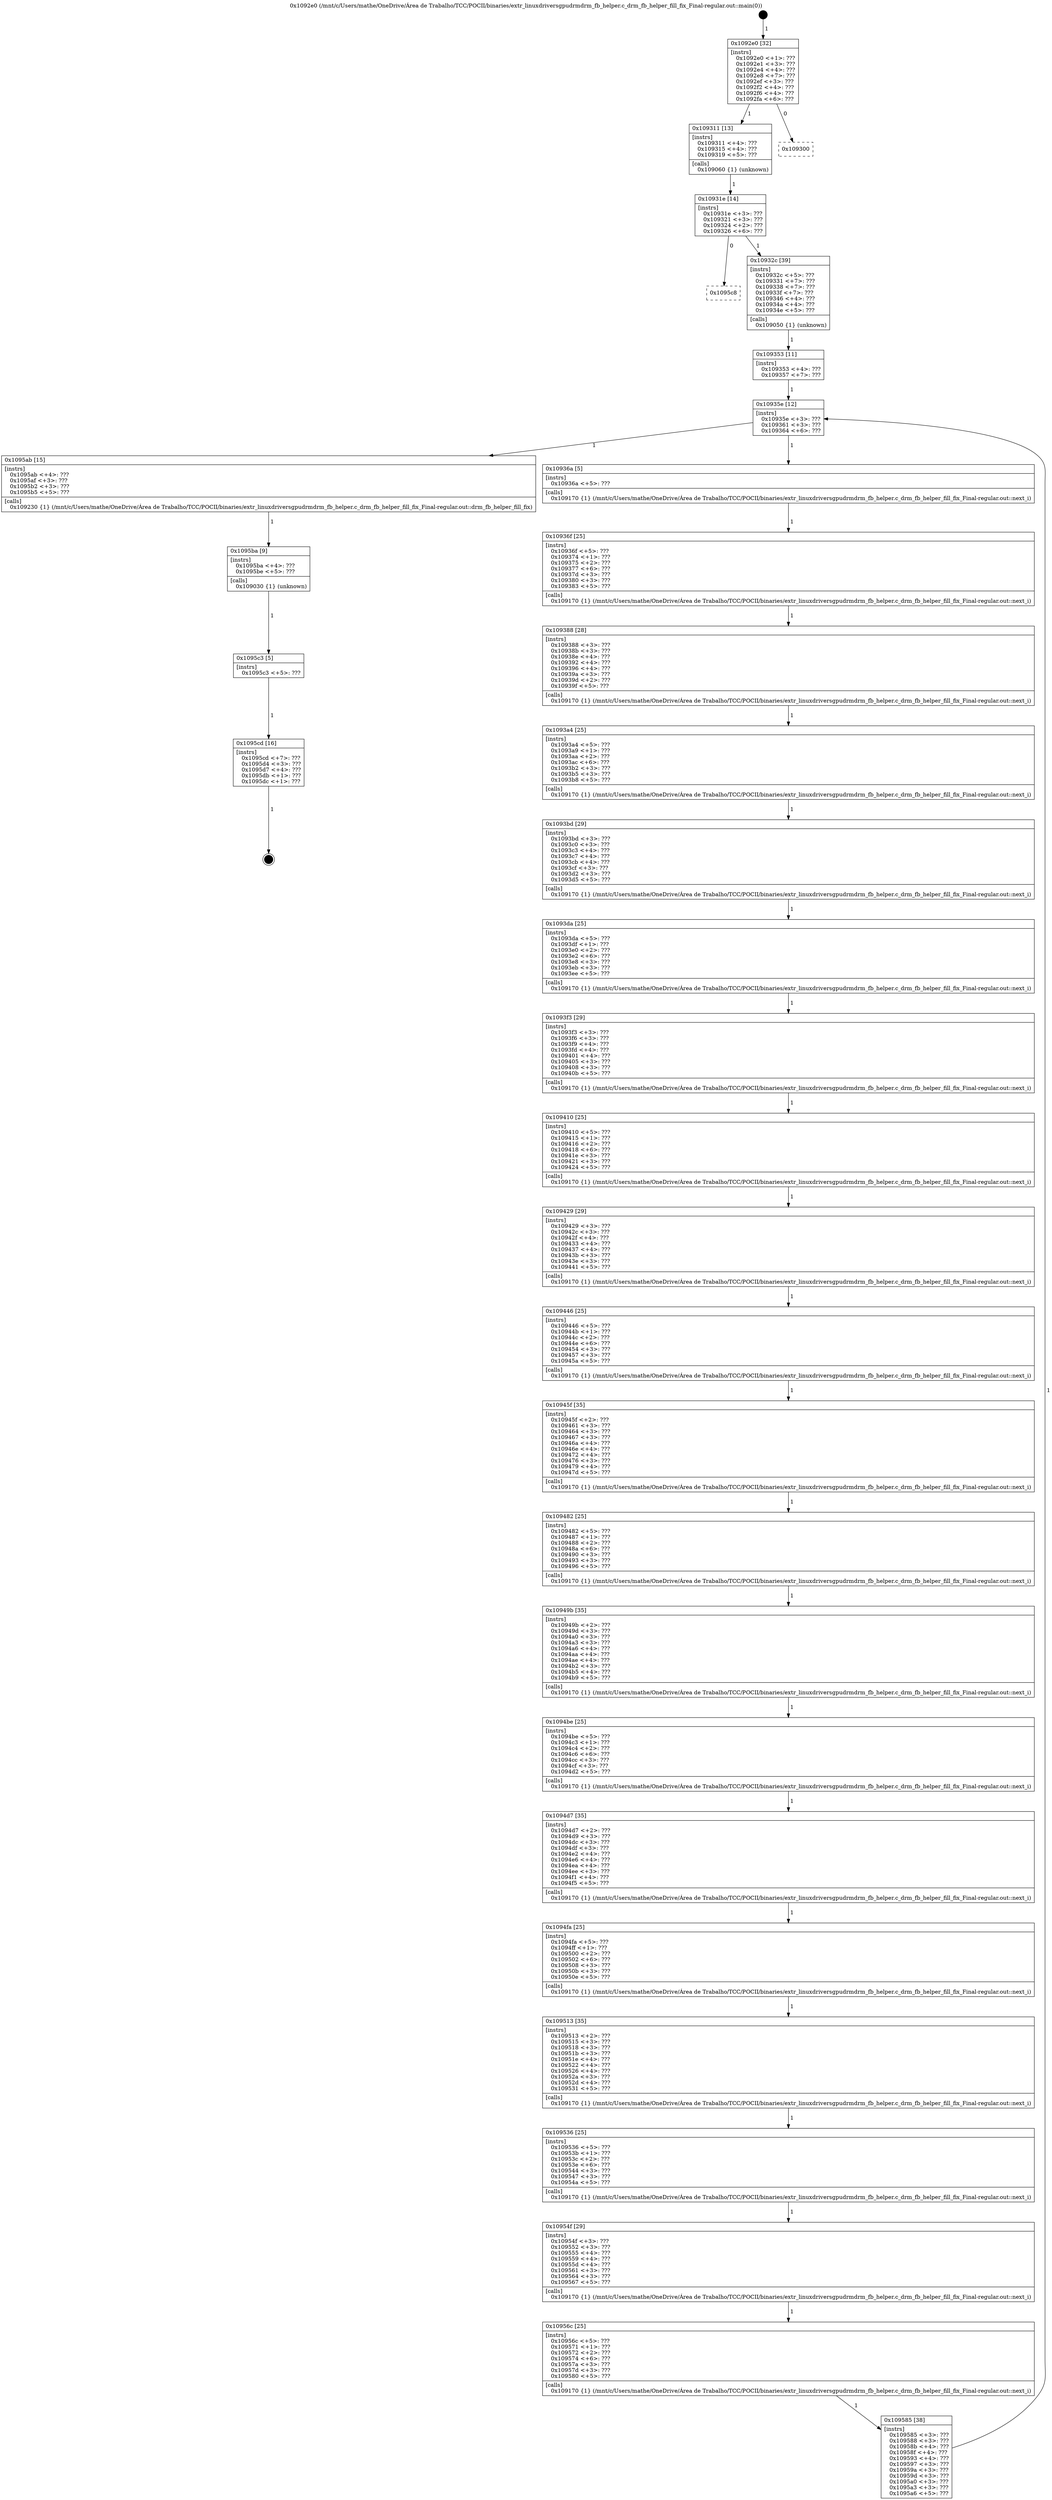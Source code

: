 digraph "0x1092e0" {
  label = "0x1092e0 (/mnt/c/Users/mathe/OneDrive/Área de Trabalho/TCC/POCII/binaries/extr_linuxdriversgpudrmdrm_fb_helper.c_drm_fb_helper_fill_fix_Final-regular.out::main(0))"
  labelloc = "t"
  node[shape=record]

  Entry [label="",width=0.3,height=0.3,shape=circle,fillcolor=black,style=filled]
  "0x1092e0" [label="{
     0x1092e0 [32]\l
     | [instrs]\l
     &nbsp;&nbsp;0x1092e0 \<+1\>: ???\l
     &nbsp;&nbsp;0x1092e1 \<+3\>: ???\l
     &nbsp;&nbsp;0x1092e4 \<+4\>: ???\l
     &nbsp;&nbsp;0x1092e8 \<+7\>: ???\l
     &nbsp;&nbsp;0x1092ef \<+3\>: ???\l
     &nbsp;&nbsp;0x1092f2 \<+4\>: ???\l
     &nbsp;&nbsp;0x1092f6 \<+4\>: ???\l
     &nbsp;&nbsp;0x1092fa \<+6\>: ???\l
  }"]
  "0x109311" [label="{
     0x109311 [13]\l
     | [instrs]\l
     &nbsp;&nbsp;0x109311 \<+4\>: ???\l
     &nbsp;&nbsp;0x109315 \<+4\>: ???\l
     &nbsp;&nbsp;0x109319 \<+5\>: ???\l
     | [calls]\l
     &nbsp;&nbsp;0x109060 \{1\} (unknown)\l
  }"]
  "0x109300" [label="{
     0x109300\l
  }", style=dashed]
  "0x10931e" [label="{
     0x10931e [14]\l
     | [instrs]\l
     &nbsp;&nbsp;0x10931e \<+3\>: ???\l
     &nbsp;&nbsp;0x109321 \<+3\>: ???\l
     &nbsp;&nbsp;0x109324 \<+2\>: ???\l
     &nbsp;&nbsp;0x109326 \<+6\>: ???\l
  }"]
  "0x1095c8" [label="{
     0x1095c8\l
  }", style=dashed]
  "0x10932c" [label="{
     0x10932c [39]\l
     | [instrs]\l
     &nbsp;&nbsp;0x10932c \<+5\>: ???\l
     &nbsp;&nbsp;0x109331 \<+7\>: ???\l
     &nbsp;&nbsp;0x109338 \<+7\>: ???\l
     &nbsp;&nbsp;0x10933f \<+7\>: ???\l
     &nbsp;&nbsp;0x109346 \<+4\>: ???\l
     &nbsp;&nbsp;0x10934a \<+4\>: ???\l
     &nbsp;&nbsp;0x10934e \<+5\>: ???\l
     | [calls]\l
     &nbsp;&nbsp;0x109050 \{1\} (unknown)\l
  }"]
  Exit [label="",width=0.3,height=0.3,shape=circle,fillcolor=black,style=filled,peripheries=2]
  "0x10935e" [label="{
     0x10935e [12]\l
     | [instrs]\l
     &nbsp;&nbsp;0x10935e \<+3\>: ???\l
     &nbsp;&nbsp;0x109361 \<+3\>: ???\l
     &nbsp;&nbsp;0x109364 \<+6\>: ???\l
  }"]
  "0x1095ab" [label="{
     0x1095ab [15]\l
     | [instrs]\l
     &nbsp;&nbsp;0x1095ab \<+4\>: ???\l
     &nbsp;&nbsp;0x1095af \<+3\>: ???\l
     &nbsp;&nbsp;0x1095b2 \<+3\>: ???\l
     &nbsp;&nbsp;0x1095b5 \<+5\>: ???\l
     | [calls]\l
     &nbsp;&nbsp;0x109230 \{1\} (/mnt/c/Users/mathe/OneDrive/Área de Trabalho/TCC/POCII/binaries/extr_linuxdriversgpudrmdrm_fb_helper.c_drm_fb_helper_fill_fix_Final-regular.out::drm_fb_helper_fill_fix)\l
  }"]
  "0x10936a" [label="{
     0x10936a [5]\l
     | [instrs]\l
     &nbsp;&nbsp;0x10936a \<+5\>: ???\l
     | [calls]\l
     &nbsp;&nbsp;0x109170 \{1\} (/mnt/c/Users/mathe/OneDrive/Área de Trabalho/TCC/POCII/binaries/extr_linuxdriversgpudrmdrm_fb_helper.c_drm_fb_helper_fill_fix_Final-regular.out::next_i)\l
  }"]
  "0x10936f" [label="{
     0x10936f [25]\l
     | [instrs]\l
     &nbsp;&nbsp;0x10936f \<+5\>: ???\l
     &nbsp;&nbsp;0x109374 \<+1\>: ???\l
     &nbsp;&nbsp;0x109375 \<+2\>: ???\l
     &nbsp;&nbsp;0x109377 \<+6\>: ???\l
     &nbsp;&nbsp;0x10937d \<+3\>: ???\l
     &nbsp;&nbsp;0x109380 \<+3\>: ???\l
     &nbsp;&nbsp;0x109383 \<+5\>: ???\l
     | [calls]\l
     &nbsp;&nbsp;0x109170 \{1\} (/mnt/c/Users/mathe/OneDrive/Área de Trabalho/TCC/POCII/binaries/extr_linuxdriversgpudrmdrm_fb_helper.c_drm_fb_helper_fill_fix_Final-regular.out::next_i)\l
  }"]
  "0x109388" [label="{
     0x109388 [28]\l
     | [instrs]\l
     &nbsp;&nbsp;0x109388 \<+3\>: ???\l
     &nbsp;&nbsp;0x10938b \<+3\>: ???\l
     &nbsp;&nbsp;0x10938e \<+4\>: ???\l
     &nbsp;&nbsp;0x109392 \<+4\>: ???\l
     &nbsp;&nbsp;0x109396 \<+4\>: ???\l
     &nbsp;&nbsp;0x10939a \<+3\>: ???\l
     &nbsp;&nbsp;0x10939d \<+2\>: ???\l
     &nbsp;&nbsp;0x10939f \<+5\>: ???\l
     | [calls]\l
     &nbsp;&nbsp;0x109170 \{1\} (/mnt/c/Users/mathe/OneDrive/Área de Trabalho/TCC/POCII/binaries/extr_linuxdriversgpudrmdrm_fb_helper.c_drm_fb_helper_fill_fix_Final-regular.out::next_i)\l
  }"]
  "0x1093a4" [label="{
     0x1093a4 [25]\l
     | [instrs]\l
     &nbsp;&nbsp;0x1093a4 \<+5\>: ???\l
     &nbsp;&nbsp;0x1093a9 \<+1\>: ???\l
     &nbsp;&nbsp;0x1093aa \<+2\>: ???\l
     &nbsp;&nbsp;0x1093ac \<+6\>: ???\l
     &nbsp;&nbsp;0x1093b2 \<+3\>: ???\l
     &nbsp;&nbsp;0x1093b5 \<+3\>: ???\l
     &nbsp;&nbsp;0x1093b8 \<+5\>: ???\l
     | [calls]\l
     &nbsp;&nbsp;0x109170 \{1\} (/mnt/c/Users/mathe/OneDrive/Área de Trabalho/TCC/POCII/binaries/extr_linuxdriversgpudrmdrm_fb_helper.c_drm_fb_helper_fill_fix_Final-regular.out::next_i)\l
  }"]
  "0x1093bd" [label="{
     0x1093bd [29]\l
     | [instrs]\l
     &nbsp;&nbsp;0x1093bd \<+3\>: ???\l
     &nbsp;&nbsp;0x1093c0 \<+3\>: ???\l
     &nbsp;&nbsp;0x1093c3 \<+4\>: ???\l
     &nbsp;&nbsp;0x1093c7 \<+4\>: ???\l
     &nbsp;&nbsp;0x1093cb \<+4\>: ???\l
     &nbsp;&nbsp;0x1093cf \<+3\>: ???\l
     &nbsp;&nbsp;0x1093d2 \<+3\>: ???\l
     &nbsp;&nbsp;0x1093d5 \<+5\>: ???\l
     | [calls]\l
     &nbsp;&nbsp;0x109170 \{1\} (/mnt/c/Users/mathe/OneDrive/Área de Trabalho/TCC/POCII/binaries/extr_linuxdriversgpudrmdrm_fb_helper.c_drm_fb_helper_fill_fix_Final-regular.out::next_i)\l
  }"]
  "0x1093da" [label="{
     0x1093da [25]\l
     | [instrs]\l
     &nbsp;&nbsp;0x1093da \<+5\>: ???\l
     &nbsp;&nbsp;0x1093df \<+1\>: ???\l
     &nbsp;&nbsp;0x1093e0 \<+2\>: ???\l
     &nbsp;&nbsp;0x1093e2 \<+6\>: ???\l
     &nbsp;&nbsp;0x1093e8 \<+3\>: ???\l
     &nbsp;&nbsp;0x1093eb \<+3\>: ???\l
     &nbsp;&nbsp;0x1093ee \<+5\>: ???\l
     | [calls]\l
     &nbsp;&nbsp;0x109170 \{1\} (/mnt/c/Users/mathe/OneDrive/Área de Trabalho/TCC/POCII/binaries/extr_linuxdriversgpudrmdrm_fb_helper.c_drm_fb_helper_fill_fix_Final-regular.out::next_i)\l
  }"]
  "0x1093f3" [label="{
     0x1093f3 [29]\l
     | [instrs]\l
     &nbsp;&nbsp;0x1093f3 \<+3\>: ???\l
     &nbsp;&nbsp;0x1093f6 \<+3\>: ???\l
     &nbsp;&nbsp;0x1093f9 \<+4\>: ???\l
     &nbsp;&nbsp;0x1093fd \<+4\>: ???\l
     &nbsp;&nbsp;0x109401 \<+4\>: ???\l
     &nbsp;&nbsp;0x109405 \<+3\>: ???\l
     &nbsp;&nbsp;0x109408 \<+3\>: ???\l
     &nbsp;&nbsp;0x10940b \<+5\>: ???\l
     | [calls]\l
     &nbsp;&nbsp;0x109170 \{1\} (/mnt/c/Users/mathe/OneDrive/Área de Trabalho/TCC/POCII/binaries/extr_linuxdriversgpudrmdrm_fb_helper.c_drm_fb_helper_fill_fix_Final-regular.out::next_i)\l
  }"]
  "0x109410" [label="{
     0x109410 [25]\l
     | [instrs]\l
     &nbsp;&nbsp;0x109410 \<+5\>: ???\l
     &nbsp;&nbsp;0x109415 \<+1\>: ???\l
     &nbsp;&nbsp;0x109416 \<+2\>: ???\l
     &nbsp;&nbsp;0x109418 \<+6\>: ???\l
     &nbsp;&nbsp;0x10941e \<+3\>: ???\l
     &nbsp;&nbsp;0x109421 \<+3\>: ???\l
     &nbsp;&nbsp;0x109424 \<+5\>: ???\l
     | [calls]\l
     &nbsp;&nbsp;0x109170 \{1\} (/mnt/c/Users/mathe/OneDrive/Área de Trabalho/TCC/POCII/binaries/extr_linuxdriversgpudrmdrm_fb_helper.c_drm_fb_helper_fill_fix_Final-regular.out::next_i)\l
  }"]
  "0x109429" [label="{
     0x109429 [29]\l
     | [instrs]\l
     &nbsp;&nbsp;0x109429 \<+3\>: ???\l
     &nbsp;&nbsp;0x10942c \<+3\>: ???\l
     &nbsp;&nbsp;0x10942f \<+4\>: ???\l
     &nbsp;&nbsp;0x109433 \<+4\>: ???\l
     &nbsp;&nbsp;0x109437 \<+4\>: ???\l
     &nbsp;&nbsp;0x10943b \<+3\>: ???\l
     &nbsp;&nbsp;0x10943e \<+3\>: ???\l
     &nbsp;&nbsp;0x109441 \<+5\>: ???\l
     | [calls]\l
     &nbsp;&nbsp;0x109170 \{1\} (/mnt/c/Users/mathe/OneDrive/Área de Trabalho/TCC/POCII/binaries/extr_linuxdriversgpudrmdrm_fb_helper.c_drm_fb_helper_fill_fix_Final-regular.out::next_i)\l
  }"]
  "0x109446" [label="{
     0x109446 [25]\l
     | [instrs]\l
     &nbsp;&nbsp;0x109446 \<+5\>: ???\l
     &nbsp;&nbsp;0x10944b \<+1\>: ???\l
     &nbsp;&nbsp;0x10944c \<+2\>: ???\l
     &nbsp;&nbsp;0x10944e \<+6\>: ???\l
     &nbsp;&nbsp;0x109454 \<+3\>: ???\l
     &nbsp;&nbsp;0x109457 \<+3\>: ???\l
     &nbsp;&nbsp;0x10945a \<+5\>: ???\l
     | [calls]\l
     &nbsp;&nbsp;0x109170 \{1\} (/mnt/c/Users/mathe/OneDrive/Área de Trabalho/TCC/POCII/binaries/extr_linuxdriversgpudrmdrm_fb_helper.c_drm_fb_helper_fill_fix_Final-regular.out::next_i)\l
  }"]
  "0x10945f" [label="{
     0x10945f [35]\l
     | [instrs]\l
     &nbsp;&nbsp;0x10945f \<+2\>: ???\l
     &nbsp;&nbsp;0x109461 \<+3\>: ???\l
     &nbsp;&nbsp;0x109464 \<+3\>: ???\l
     &nbsp;&nbsp;0x109467 \<+3\>: ???\l
     &nbsp;&nbsp;0x10946a \<+4\>: ???\l
     &nbsp;&nbsp;0x10946e \<+4\>: ???\l
     &nbsp;&nbsp;0x109472 \<+4\>: ???\l
     &nbsp;&nbsp;0x109476 \<+3\>: ???\l
     &nbsp;&nbsp;0x109479 \<+4\>: ???\l
     &nbsp;&nbsp;0x10947d \<+5\>: ???\l
     | [calls]\l
     &nbsp;&nbsp;0x109170 \{1\} (/mnt/c/Users/mathe/OneDrive/Área de Trabalho/TCC/POCII/binaries/extr_linuxdriversgpudrmdrm_fb_helper.c_drm_fb_helper_fill_fix_Final-regular.out::next_i)\l
  }"]
  "0x109482" [label="{
     0x109482 [25]\l
     | [instrs]\l
     &nbsp;&nbsp;0x109482 \<+5\>: ???\l
     &nbsp;&nbsp;0x109487 \<+1\>: ???\l
     &nbsp;&nbsp;0x109488 \<+2\>: ???\l
     &nbsp;&nbsp;0x10948a \<+6\>: ???\l
     &nbsp;&nbsp;0x109490 \<+3\>: ???\l
     &nbsp;&nbsp;0x109493 \<+3\>: ???\l
     &nbsp;&nbsp;0x109496 \<+5\>: ???\l
     | [calls]\l
     &nbsp;&nbsp;0x109170 \{1\} (/mnt/c/Users/mathe/OneDrive/Área de Trabalho/TCC/POCII/binaries/extr_linuxdriversgpudrmdrm_fb_helper.c_drm_fb_helper_fill_fix_Final-regular.out::next_i)\l
  }"]
  "0x10949b" [label="{
     0x10949b [35]\l
     | [instrs]\l
     &nbsp;&nbsp;0x10949b \<+2\>: ???\l
     &nbsp;&nbsp;0x10949d \<+3\>: ???\l
     &nbsp;&nbsp;0x1094a0 \<+3\>: ???\l
     &nbsp;&nbsp;0x1094a3 \<+3\>: ???\l
     &nbsp;&nbsp;0x1094a6 \<+4\>: ???\l
     &nbsp;&nbsp;0x1094aa \<+4\>: ???\l
     &nbsp;&nbsp;0x1094ae \<+4\>: ???\l
     &nbsp;&nbsp;0x1094b2 \<+3\>: ???\l
     &nbsp;&nbsp;0x1094b5 \<+4\>: ???\l
     &nbsp;&nbsp;0x1094b9 \<+5\>: ???\l
     | [calls]\l
     &nbsp;&nbsp;0x109170 \{1\} (/mnt/c/Users/mathe/OneDrive/Área de Trabalho/TCC/POCII/binaries/extr_linuxdriversgpudrmdrm_fb_helper.c_drm_fb_helper_fill_fix_Final-regular.out::next_i)\l
  }"]
  "0x1094be" [label="{
     0x1094be [25]\l
     | [instrs]\l
     &nbsp;&nbsp;0x1094be \<+5\>: ???\l
     &nbsp;&nbsp;0x1094c3 \<+1\>: ???\l
     &nbsp;&nbsp;0x1094c4 \<+2\>: ???\l
     &nbsp;&nbsp;0x1094c6 \<+6\>: ???\l
     &nbsp;&nbsp;0x1094cc \<+3\>: ???\l
     &nbsp;&nbsp;0x1094cf \<+3\>: ???\l
     &nbsp;&nbsp;0x1094d2 \<+5\>: ???\l
     | [calls]\l
     &nbsp;&nbsp;0x109170 \{1\} (/mnt/c/Users/mathe/OneDrive/Área de Trabalho/TCC/POCII/binaries/extr_linuxdriversgpudrmdrm_fb_helper.c_drm_fb_helper_fill_fix_Final-regular.out::next_i)\l
  }"]
  "0x1094d7" [label="{
     0x1094d7 [35]\l
     | [instrs]\l
     &nbsp;&nbsp;0x1094d7 \<+2\>: ???\l
     &nbsp;&nbsp;0x1094d9 \<+3\>: ???\l
     &nbsp;&nbsp;0x1094dc \<+3\>: ???\l
     &nbsp;&nbsp;0x1094df \<+3\>: ???\l
     &nbsp;&nbsp;0x1094e2 \<+4\>: ???\l
     &nbsp;&nbsp;0x1094e6 \<+4\>: ???\l
     &nbsp;&nbsp;0x1094ea \<+4\>: ???\l
     &nbsp;&nbsp;0x1094ee \<+3\>: ???\l
     &nbsp;&nbsp;0x1094f1 \<+4\>: ???\l
     &nbsp;&nbsp;0x1094f5 \<+5\>: ???\l
     | [calls]\l
     &nbsp;&nbsp;0x109170 \{1\} (/mnt/c/Users/mathe/OneDrive/Área de Trabalho/TCC/POCII/binaries/extr_linuxdriversgpudrmdrm_fb_helper.c_drm_fb_helper_fill_fix_Final-regular.out::next_i)\l
  }"]
  "0x1094fa" [label="{
     0x1094fa [25]\l
     | [instrs]\l
     &nbsp;&nbsp;0x1094fa \<+5\>: ???\l
     &nbsp;&nbsp;0x1094ff \<+1\>: ???\l
     &nbsp;&nbsp;0x109500 \<+2\>: ???\l
     &nbsp;&nbsp;0x109502 \<+6\>: ???\l
     &nbsp;&nbsp;0x109508 \<+3\>: ???\l
     &nbsp;&nbsp;0x10950b \<+3\>: ???\l
     &nbsp;&nbsp;0x10950e \<+5\>: ???\l
     | [calls]\l
     &nbsp;&nbsp;0x109170 \{1\} (/mnt/c/Users/mathe/OneDrive/Área de Trabalho/TCC/POCII/binaries/extr_linuxdriversgpudrmdrm_fb_helper.c_drm_fb_helper_fill_fix_Final-regular.out::next_i)\l
  }"]
  "0x109513" [label="{
     0x109513 [35]\l
     | [instrs]\l
     &nbsp;&nbsp;0x109513 \<+2\>: ???\l
     &nbsp;&nbsp;0x109515 \<+3\>: ???\l
     &nbsp;&nbsp;0x109518 \<+3\>: ???\l
     &nbsp;&nbsp;0x10951b \<+3\>: ???\l
     &nbsp;&nbsp;0x10951e \<+4\>: ???\l
     &nbsp;&nbsp;0x109522 \<+4\>: ???\l
     &nbsp;&nbsp;0x109526 \<+4\>: ???\l
     &nbsp;&nbsp;0x10952a \<+3\>: ???\l
     &nbsp;&nbsp;0x10952d \<+4\>: ???\l
     &nbsp;&nbsp;0x109531 \<+5\>: ???\l
     | [calls]\l
     &nbsp;&nbsp;0x109170 \{1\} (/mnt/c/Users/mathe/OneDrive/Área de Trabalho/TCC/POCII/binaries/extr_linuxdriversgpudrmdrm_fb_helper.c_drm_fb_helper_fill_fix_Final-regular.out::next_i)\l
  }"]
  "0x109536" [label="{
     0x109536 [25]\l
     | [instrs]\l
     &nbsp;&nbsp;0x109536 \<+5\>: ???\l
     &nbsp;&nbsp;0x10953b \<+1\>: ???\l
     &nbsp;&nbsp;0x10953c \<+2\>: ???\l
     &nbsp;&nbsp;0x10953e \<+6\>: ???\l
     &nbsp;&nbsp;0x109544 \<+3\>: ???\l
     &nbsp;&nbsp;0x109547 \<+3\>: ???\l
     &nbsp;&nbsp;0x10954a \<+5\>: ???\l
     | [calls]\l
     &nbsp;&nbsp;0x109170 \{1\} (/mnt/c/Users/mathe/OneDrive/Área de Trabalho/TCC/POCII/binaries/extr_linuxdriversgpudrmdrm_fb_helper.c_drm_fb_helper_fill_fix_Final-regular.out::next_i)\l
  }"]
  "0x10954f" [label="{
     0x10954f [29]\l
     | [instrs]\l
     &nbsp;&nbsp;0x10954f \<+3\>: ???\l
     &nbsp;&nbsp;0x109552 \<+3\>: ???\l
     &nbsp;&nbsp;0x109555 \<+4\>: ???\l
     &nbsp;&nbsp;0x109559 \<+4\>: ???\l
     &nbsp;&nbsp;0x10955d \<+4\>: ???\l
     &nbsp;&nbsp;0x109561 \<+3\>: ???\l
     &nbsp;&nbsp;0x109564 \<+3\>: ???\l
     &nbsp;&nbsp;0x109567 \<+5\>: ???\l
     | [calls]\l
     &nbsp;&nbsp;0x109170 \{1\} (/mnt/c/Users/mathe/OneDrive/Área de Trabalho/TCC/POCII/binaries/extr_linuxdriversgpudrmdrm_fb_helper.c_drm_fb_helper_fill_fix_Final-regular.out::next_i)\l
  }"]
  "0x10956c" [label="{
     0x10956c [25]\l
     | [instrs]\l
     &nbsp;&nbsp;0x10956c \<+5\>: ???\l
     &nbsp;&nbsp;0x109571 \<+1\>: ???\l
     &nbsp;&nbsp;0x109572 \<+2\>: ???\l
     &nbsp;&nbsp;0x109574 \<+6\>: ???\l
     &nbsp;&nbsp;0x10957a \<+3\>: ???\l
     &nbsp;&nbsp;0x10957d \<+3\>: ???\l
     &nbsp;&nbsp;0x109580 \<+5\>: ???\l
     | [calls]\l
     &nbsp;&nbsp;0x109170 \{1\} (/mnt/c/Users/mathe/OneDrive/Área de Trabalho/TCC/POCII/binaries/extr_linuxdriversgpudrmdrm_fb_helper.c_drm_fb_helper_fill_fix_Final-regular.out::next_i)\l
  }"]
  "0x109585" [label="{
     0x109585 [38]\l
     | [instrs]\l
     &nbsp;&nbsp;0x109585 \<+3\>: ???\l
     &nbsp;&nbsp;0x109588 \<+3\>: ???\l
     &nbsp;&nbsp;0x10958b \<+4\>: ???\l
     &nbsp;&nbsp;0x10958f \<+4\>: ???\l
     &nbsp;&nbsp;0x109593 \<+4\>: ???\l
     &nbsp;&nbsp;0x109597 \<+3\>: ???\l
     &nbsp;&nbsp;0x10959a \<+3\>: ???\l
     &nbsp;&nbsp;0x10959d \<+3\>: ???\l
     &nbsp;&nbsp;0x1095a0 \<+3\>: ???\l
     &nbsp;&nbsp;0x1095a3 \<+3\>: ???\l
     &nbsp;&nbsp;0x1095a6 \<+5\>: ???\l
  }"]
  "0x109353" [label="{
     0x109353 [11]\l
     | [instrs]\l
     &nbsp;&nbsp;0x109353 \<+4\>: ???\l
     &nbsp;&nbsp;0x109357 \<+7\>: ???\l
  }"]
  "0x1095ba" [label="{
     0x1095ba [9]\l
     | [instrs]\l
     &nbsp;&nbsp;0x1095ba \<+4\>: ???\l
     &nbsp;&nbsp;0x1095be \<+5\>: ???\l
     | [calls]\l
     &nbsp;&nbsp;0x109030 \{1\} (unknown)\l
  }"]
  "0x1095c3" [label="{
     0x1095c3 [5]\l
     | [instrs]\l
     &nbsp;&nbsp;0x1095c3 \<+5\>: ???\l
  }"]
  "0x1095cd" [label="{
     0x1095cd [16]\l
     | [instrs]\l
     &nbsp;&nbsp;0x1095cd \<+7\>: ???\l
     &nbsp;&nbsp;0x1095d4 \<+3\>: ???\l
     &nbsp;&nbsp;0x1095d7 \<+4\>: ???\l
     &nbsp;&nbsp;0x1095db \<+1\>: ???\l
     &nbsp;&nbsp;0x1095dc \<+1\>: ???\l
  }"]
  Entry -> "0x1092e0" [label=" 1"]
  "0x1092e0" -> "0x109311" [label=" 1"]
  "0x1092e0" -> "0x109300" [label=" 0"]
  "0x109311" -> "0x10931e" [label=" 1"]
  "0x10931e" -> "0x1095c8" [label=" 0"]
  "0x10931e" -> "0x10932c" [label=" 1"]
  "0x1095cd" -> Exit [label=" 1"]
  "0x10932c" -> "0x109353" [label=" 1"]
  "0x10935e" -> "0x1095ab" [label=" 1"]
  "0x10935e" -> "0x10936a" [label=" 1"]
  "0x10936a" -> "0x10936f" [label=" 1"]
  "0x10936f" -> "0x109388" [label=" 1"]
  "0x109388" -> "0x1093a4" [label=" 1"]
  "0x1093a4" -> "0x1093bd" [label=" 1"]
  "0x1093bd" -> "0x1093da" [label=" 1"]
  "0x1093da" -> "0x1093f3" [label=" 1"]
  "0x1093f3" -> "0x109410" [label=" 1"]
  "0x109410" -> "0x109429" [label=" 1"]
  "0x109429" -> "0x109446" [label=" 1"]
  "0x109446" -> "0x10945f" [label=" 1"]
  "0x10945f" -> "0x109482" [label=" 1"]
  "0x109482" -> "0x10949b" [label=" 1"]
  "0x10949b" -> "0x1094be" [label=" 1"]
  "0x1094be" -> "0x1094d7" [label=" 1"]
  "0x1094d7" -> "0x1094fa" [label=" 1"]
  "0x1094fa" -> "0x109513" [label=" 1"]
  "0x109513" -> "0x109536" [label=" 1"]
  "0x109536" -> "0x10954f" [label=" 1"]
  "0x10954f" -> "0x10956c" [label=" 1"]
  "0x10956c" -> "0x109585" [label=" 1"]
  "0x109353" -> "0x10935e" [label=" 1"]
  "0x109585" -> "0x10935e" [label=" 1"]
  "0x1095ab" -> "0x1095ba" [label=" 1"]
  "0x1095ba" -> "0x1095c3" [label=" 1"]
  "0x1095c3" -> "0x1095cd" [label=" 1"]
}
